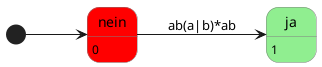 @startuml
'scale 350 width
left to right direction

skinparam state {
  BackgroundColor<<YES>> LightGreen
  BackgroundColor<<NO>> Red
  BorderColor Gray
}

[*] --> n0

state "nein" as n0 <<NO>>
state "ja" as j0 <<YES>>

n0: 0
j0: 1

n0 --> j0: ab(a|b)*ab
@enduml

